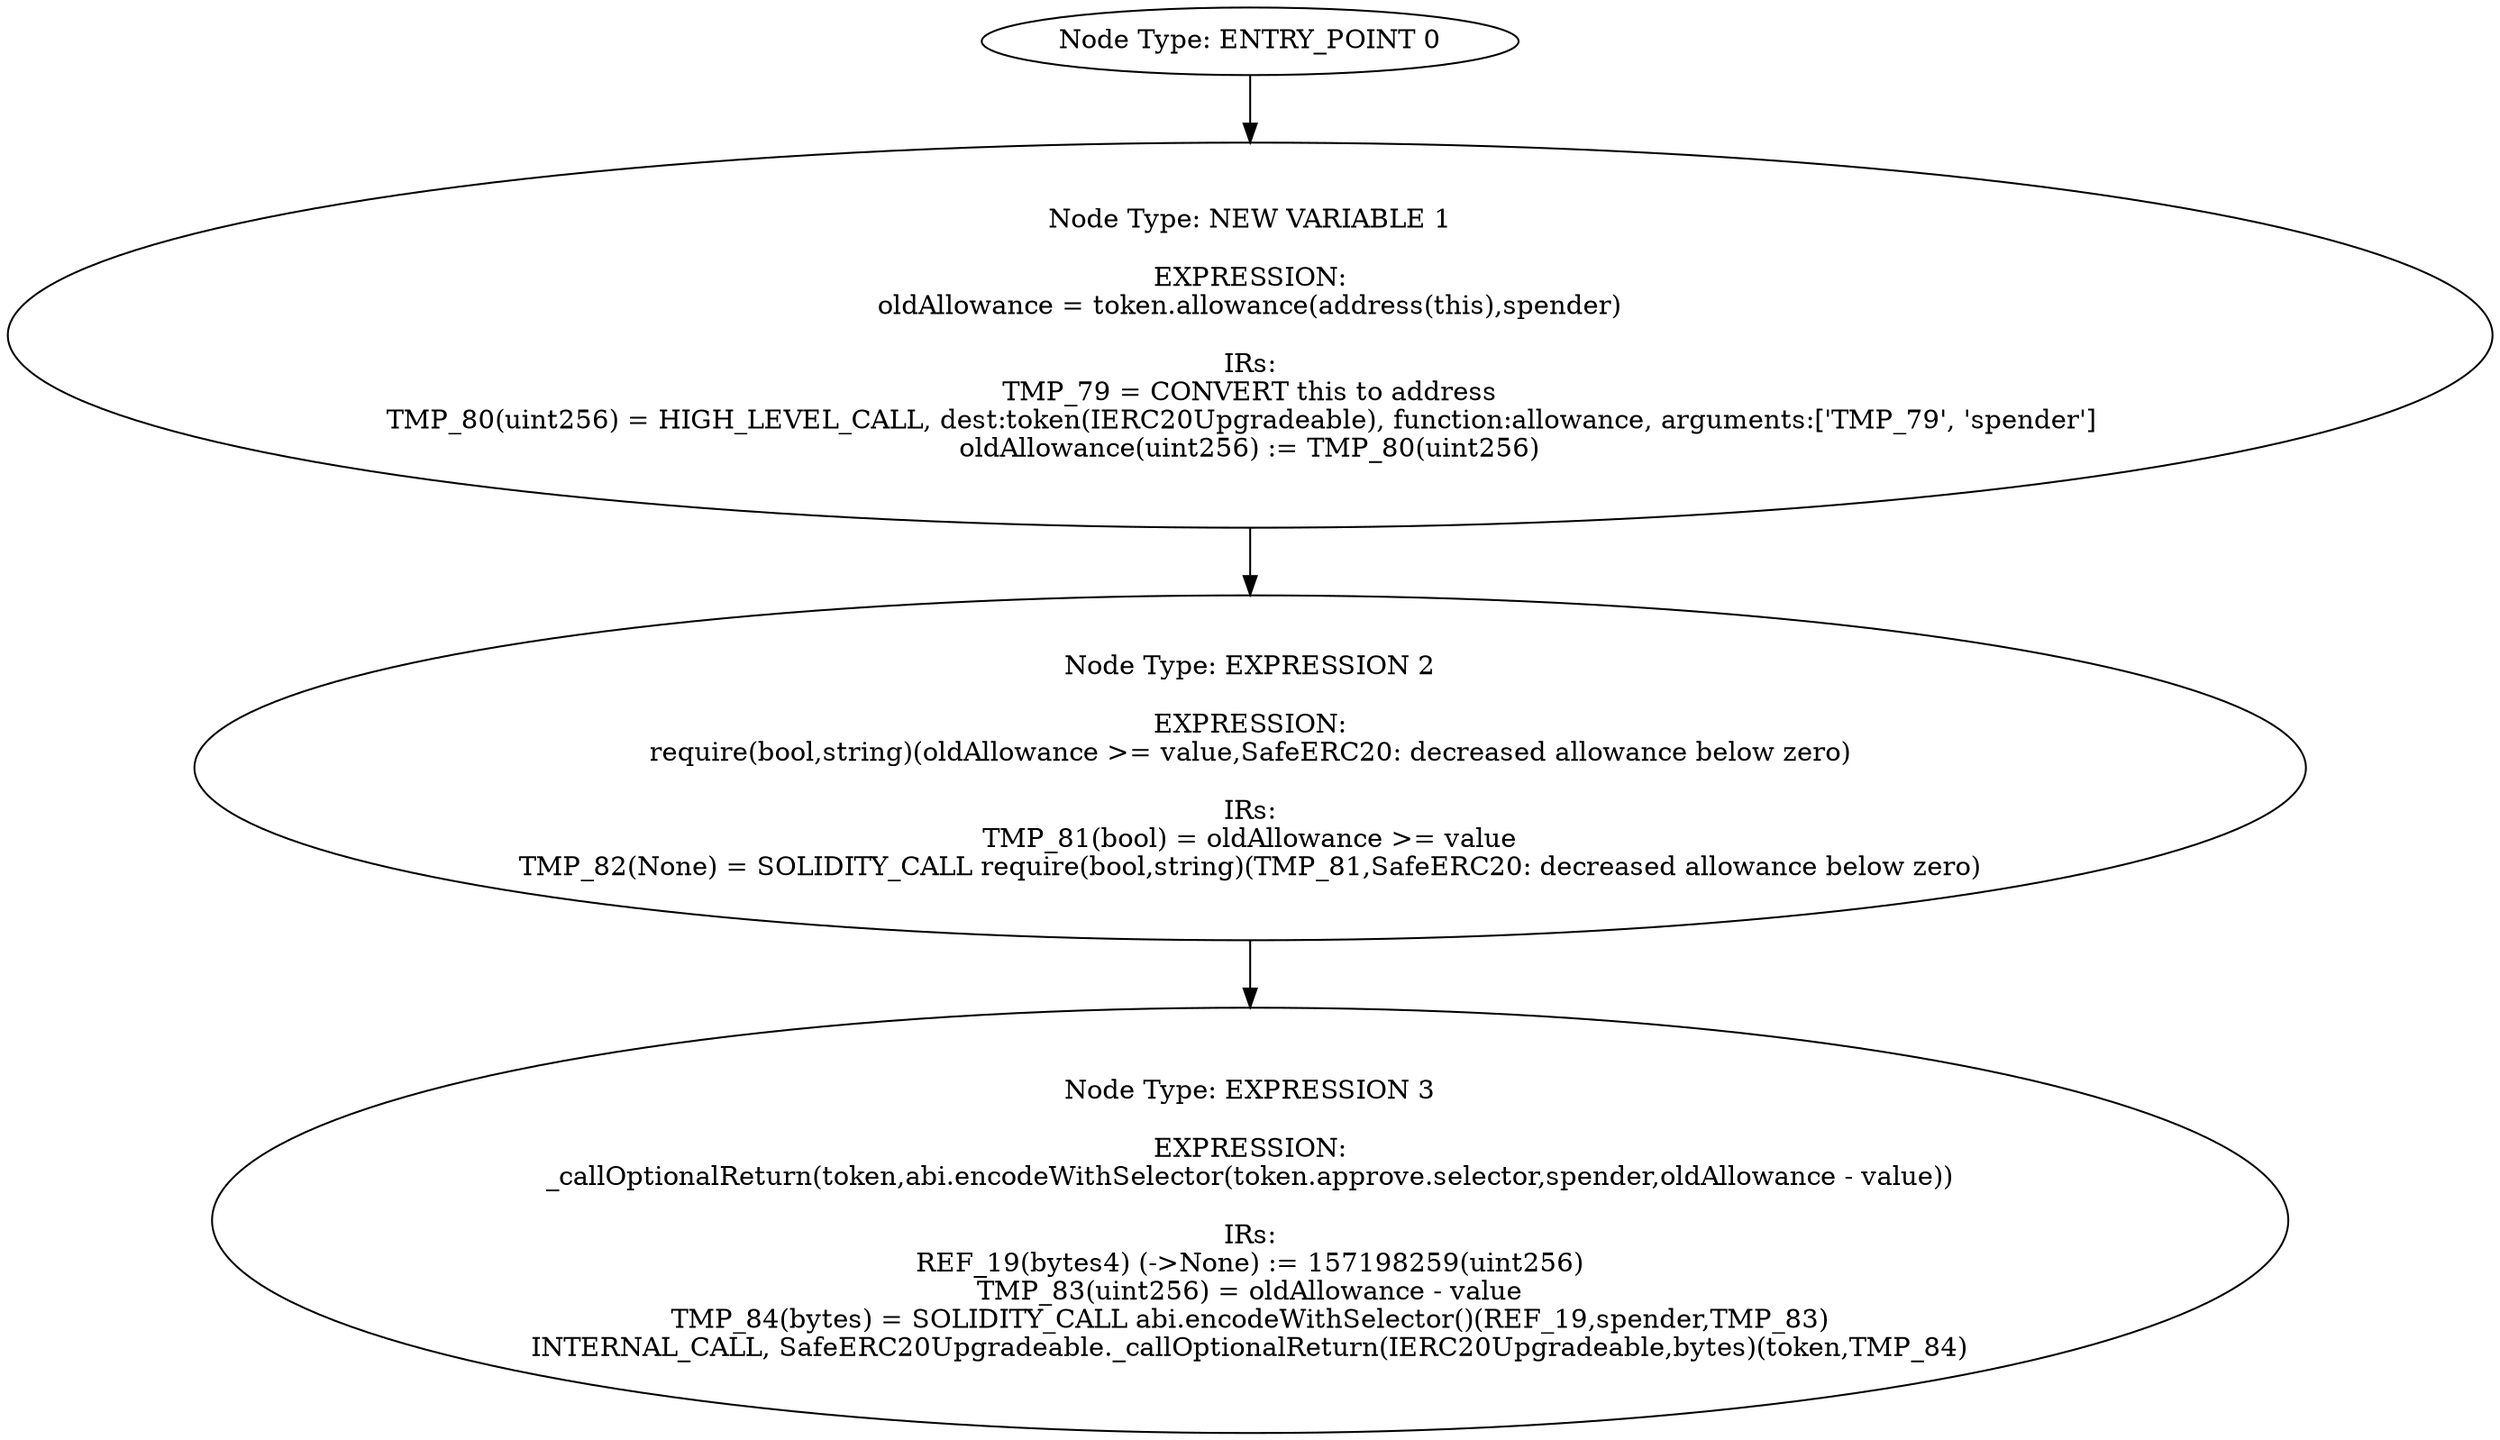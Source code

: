 digraph{
0[label="Node Type: ENTRY_POINT 0
"];
0->1;
1[label="Node Type: NEW VARIABLE 1

EXPRESSION:
oldAllowance = token.allowance(address(this),spender)

IRs:
TMP_79 = CONVERT this to address
TMP_80(uint256) = HIGH_LEVEL_CALL, dest:token(IERC20Upgradeable), function:allowance, arguments:['TMP_79', 'spender']  
oldAllowance(uint256) := TMP_80(uint256)"];
1->2;
2[label="Node Type: EXPRESSION 2

EXPRESSION:
require(bool,string)(oldAllowance >= value,SafeERC20: decreased allowance below zero)

IRs:
TMP_81(bool) = oldAllowance >= value
TMP_82(None) = SOLIDITY_CALL require(bool,string)(TMP_81,SafeERC20: decreased allowance below zero)"];
2->3;
3[label="Node Type: EXPRESSION 3

EXPRESSION:
_callOptionalReturn(token,abi.encodeWithSelector(token.approve.selector,spender,oldAllowance - value))

IRs:
REF_19(bytes4) (->None) := 157198259(uint256)
TMP_83(uint256) = oldAllowance - value
TMP_84(bytes) = SOLIDITY_CALL abi.encodeWithSelector()(REF_19,spender,TMP_83)
INTERNAL_CALL, SafeERC20Upgradeable._callOptionalReturn(IERC20Upgradeable,bytes)(token,TMP_84)"];
}
